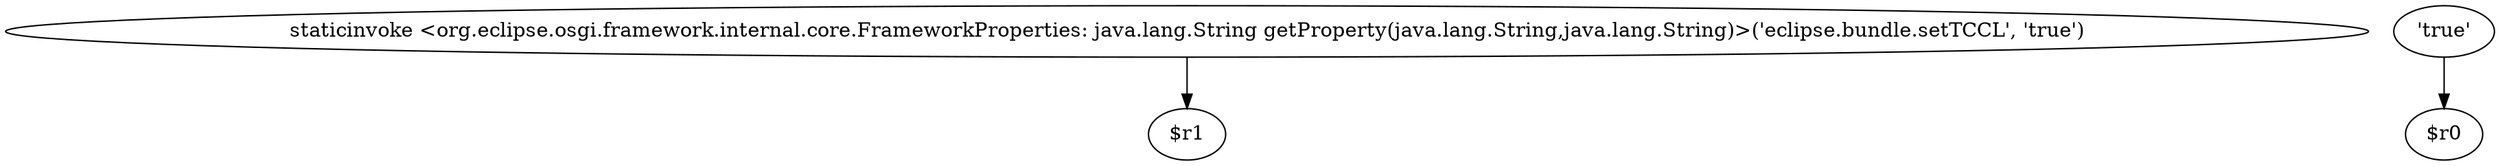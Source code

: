 digraph g {
0[label="staticinvoke <org.eclipse.osgi.framework.internal.core.FrameworkProperties: java.lang.String getProperty(java.lang.String,java.lang.String)>('eclipse.bundle.setTCCL', 'true')"]
1[label="$r1"]
0->1[label=""]
2[label="'true'"]
3[label="$r0"]
2->3[label=""]
}
